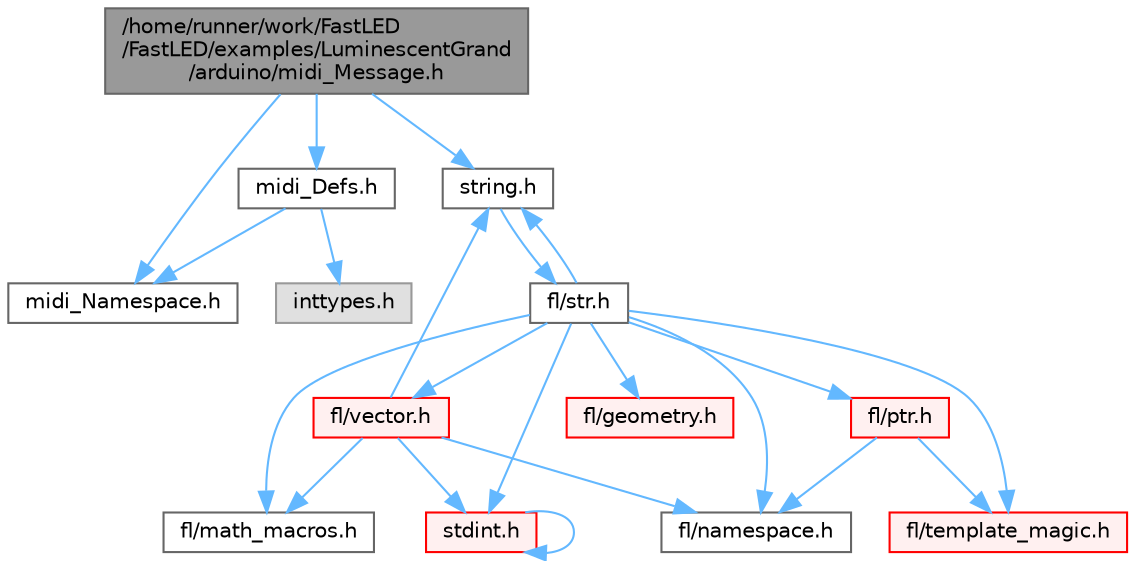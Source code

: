 digraph "/home/runner/work/FastLED/FastLED/examples/LuminescentGrand/arduino/midi_Message.h"
{
 // INTERACTIVE_SVG=YES
 // LATEX_PDF_SIZE
  bgcolor="transparent";
  edge [fontname=Helvetica,fontsize=10,labelfontname=Helvetica,labelfontsize=10];
  node [fontname=Helvetica,fontsize=10,shape=box,height=0.2,width=0.4];
  Node1 [id="Node000001",label="/home/runner/work/FastLED\l/FastLED/examples/LuminescentGrand\l/arduino/midi_Message.h",height=0.2,width=0.4,color="gray40", fillcolor="grey60", style="filled", fontcolor="black",tooltip="MIDI Library for the Arduino - Message struct definition."];
  Node1 -> Node2 [id="edge1_Node000001_Node000002",color="steelblue1",style="solid",tooltip=" "];
  Node2 [id="Node000002",label="midi_Namespace.h",height=0.2,width=0.4,color="grey40", fillcolor="white", style="filled",URL="$df/dce/midi___namespace_8h.html",tooltip="MIDI Library for the Arduino - Namespace declaration."];
  Node1 -> Node3 [id="edge2_Node000001_Node000003",color="steelblue1",style="solid",tooltip=" "];
  Node3 [id="Node000003",label="midi_Defs.h",height=0.2,width=0.4,color="grey40", fillcolor="white", style="filled",URL="$d8/dd0/midi___defs_8h.html",tooltip="MIDI Library for the Arduino - Definitions."];
  Node3 -> Node2 [id="edge3_Node000003_Node000002",color="steelblue1",style="solid",tooltip=" "];
  Node3 -> Node4 [id="edge4_Node000003_Node000004",color="steelblue1",style="solid",tooltip=" "];
  Node4 [id="Node000004",label="inttypes.h",height=0.2,width=0.4,color="grey60", fillcolor="#E0E0E0", style="filled",tooltip=" "];
  Node1 -> Node5 [id="edge5_Node000001_Node000005",color="steelblue1",style="solid",tooltip=" "];
  Node5 [id="Node000005",label="string.h",height=0.2,width=0.4,color="grey40", fillcolor="white", style="filled",URL="$da/d66/string_8h.html",tooltip=" "];
  Node5 -> Node6 [id="edge6_Node000005_Node000006",color="steelblue1",style="solid",tooltip=" "];
  Node6 [id="Node000006",label="fl/str.h",height=0.2,width=0.4,color="grey40", fillcolor="white", style="filled",URL="$d1/d93/str_8h.html",tooltip=" "];
  Node6 -> Node7 [id="edge7_Node000006_Node000007",color="steelblue1",style="solid",tooltip=" "];
  Node7 [id="Node000007",label="stdint.h",height=0.2,width=0.4,color="red", fillcolor="#FFF0F0", style="filled",URL="$df/dd8/stdint_8h.html",tooltip=" "];
  Node7 -> Node7 [id="edge8_Node000007_Node000007",color="steelblue1",style="solid",tooltip=" "];
  Node6 -> Node5 [id="edge9_Node000006_Node000005",color="steelblue1",style="solid",tooltip=" "];
  Node6 -> Node9 [id="edge10_Node000006_Node000009",color="steelblue1",style="solid",tooltip=" "];
  Node9 [id="Node000009",label="fl/geometry.h",height=0.2,width=0.4,color="red", fillcolor="#FFF0F0", style="filled",URL="$d4/d67/geometry_8h.html",tooltip=" "];
  Node6 -> Node14 [id="edge11_Node000006_Node000014",color="steelblue1",style="solid",tooltip=" "];
  Node14 [id="Node000014",label="fl/math_macros.h",height=0.2,width=0.4,color="grey40", fillcolor="white", style="filled",URL="$d8/db8/math__macros_8h.html",tooltip=" "];
  Node6 -> Node15 [id="edge12_Node000006_Node000015",color="steelblue1",style="solid",tooltip=" "];
  Node15 [id="Node000015",label="fl/namespace.h",height=0.2,width=0.4,color="grey40", fillcolor="white", style="filled",URL="$df/d2a/namespace_8h.html",tooltip="Implements the FastLED namespace macros."];
  Node6 -> Node16 [id="edge13_Node000006_Node000016",color="steelblue1",style="solid",tooltip=" "];
  Node16 [id="Node000016",label="fl/ptr.h",height=0.2,width=0.4,color="red", fillcolor="#FFF0F0", style="filled",URL="$dd/d98/ptr_8h.html",tooltip=" "];
  Node16 -> Node15 [id="edge14_Node000016_Node000015",color="steelblue1",style="solid",tooltip=" "];
  Node16 -> Node18 [id="edge15_Node000016_Node000018",color="steelblue1",style="solid",tooltip=" "];
  Node18 [id="Node000018",label="fl/template_magic.h",height=0.2,width=0.4,color="red", fillcolor="#FFF0F0", style="filled",URL="$d8/d0c/template__magic_8h.html",tooltip=" "];
  Node6 -> Node18 [id="edge16_Node000006_Node000018",color="steelblue1",style="solid",tooltip=" "];
  Node6 -> Node20 [id="edge17_Node000006_Node000020",color="steelblue1",style="solid",tooltip=" "];
  Node20 [id="Node000020",label="fl/vector.h",height=0.2,width=0.4,color="red", fillcolor="#FFF0F0", style="filled",URL="$d6/d68/vector_8h.html",tooltip=" "];
  Node20 -> Node7 [id="edge18_Node000020_Node000007",color="steelblue1",style="solid",tooltip=" "];
  Node20 -> Node5 [id="edge19_Node000020_Node000005",color="steelblue1",style="solid",tooltip=" "];
  Node20 -> Node14 [id="edge20_Node000020_Node000014",color="steelblue1",style="solid",tooltip=" "];
  Node20 -> Node15 [id="edge21_Node000020_Node000015",color="steelblue1",style="solid",tooltip=" "];
}
